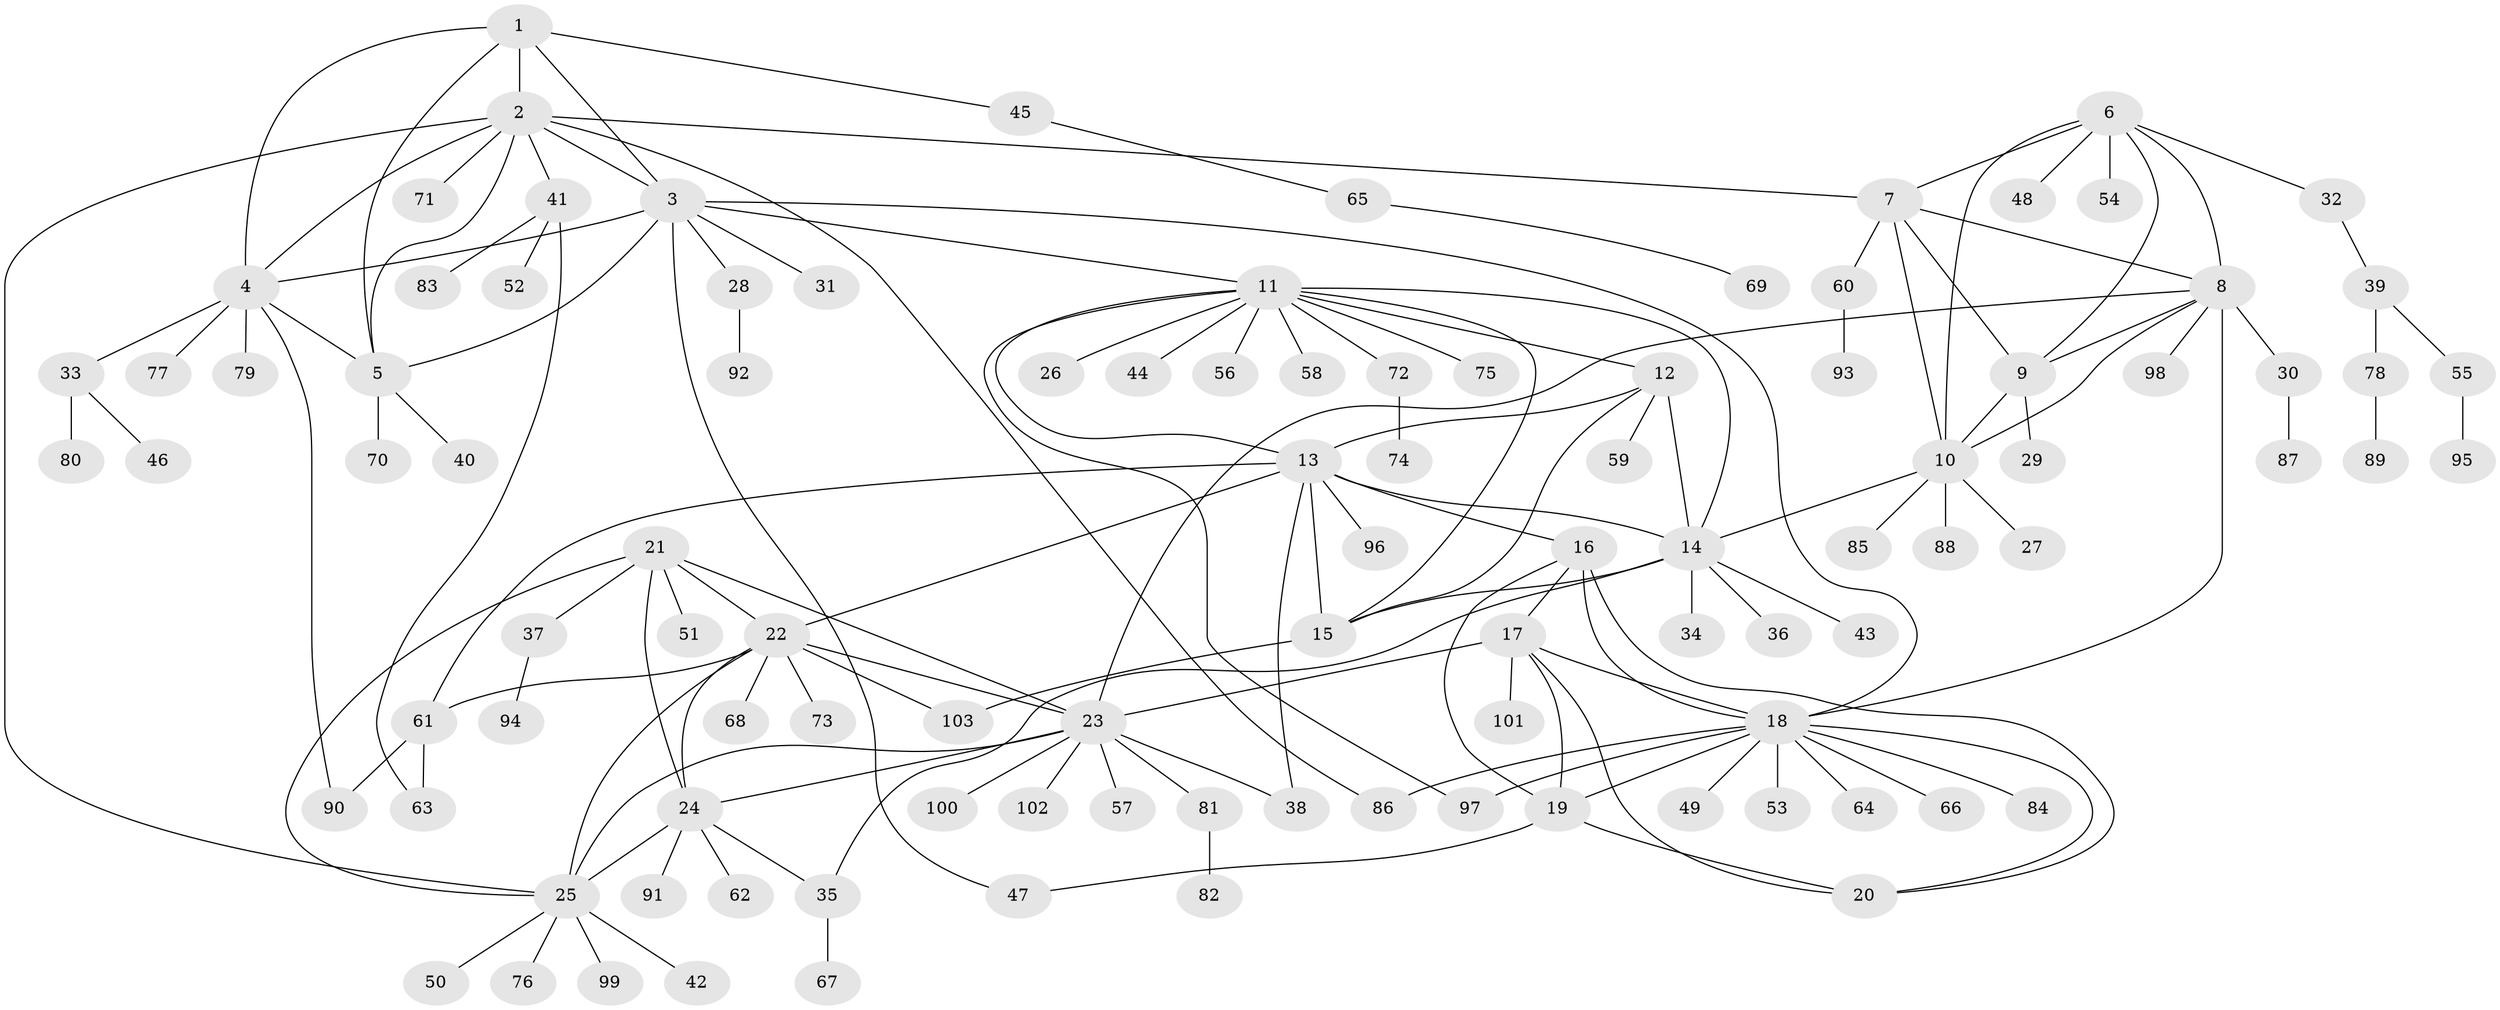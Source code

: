 // coarse degree distribution, {4: 0.04878048780487805, 3: 0.04878048780487805, 1: 0.8048780487804879, 9: 0.024390243902439025, 18: 0.024390243902439025, 6: 0.024390243902439025, 8: 0.024390243902439025}
// Generated by graph-tools (version 1.1) at 2025/59/03/04/25 21:59:09]
// undirected, 103 vertices, 147 edges
graph export_dot {
graph [start="1"]
  node [color=gray90,style=filled];
  1;
  2;
  3;
  4;
  5;
  6;
  7;
  8;
  9;
  10;
  11;
  12;
  13;
  14;
  15;
  16;
  17;
  18;
  19;
  20;
  21;
  22;
  23;
  24;
  25;
  26;
  27;
  28;
  29;
  30;
  31;
  32;
  33;
  34;
  35;
  36;
  37;
  38;
  39;
  40;
  41;
  42;
  43;
  44;
  45;
  46;
  47;
  48;
  49;
  50;
  51;
  52;
  53;
  54;
  55;
  56;
  57;
  58;
  59;
  60;
  61;
  62;
  63;
  64;
  65;
  66;
  67;
  68;
  69;
  70;
  71;
  72;
  73;
  74;
  75;
  76;
  77;
  78;
  79;
  80;
  81;
  82;
  83;
  84;
  85;
  86;
  87;
  88;
  89;
  90;
  91;
  92;
  93;
  94;
  95;
  96;
  97;
  98;
  99;
  100;
  101;
  102;
  103;
  1 -- 2;
  1 -- 3;
  1 -- 4;
  1 -- 5;
  1 -- 45;
  2 -- 3;
  2 -- 4;
  2 -- 5;
  2 -- 7;
  2 -- 25;
  2 -- 41;
  2 -- 71;
  2 -- 86;
  3 -- 4;
  3 -- 5;
  3 -- 11;
  3 -- 18;
  3 -- 28;
  3 -- 31;
  3 -- 47;
  4 -- 5;
  4 -- 33;
  4 -- 77;
  4 -- 79;
  4 -- 90;
  5 -- 40;
  5 -- 70;
  6 -- 7;
  6 -- 8;
  6 -- 9;
  6 -- 10;
  6 -- 32;
  6 -- 48;
  6 -- 54;
  7 -- 8;
  7 -- 9;
  7 -- 10;
  7 -- 60;
  8 -- 9;
  8 -- 10;
  8 -- 18;
  8 -- 23;
  8 -- 30;
  8 -- 98;
  9 -- 10;
  9 -- 29;
  10 -- 14;
  10 -- 27;
  10 -- 85;
  10 -- 88;
  11 -- 12;
  11 -- 13;
  11 -- 14;
  11 -- 15;
  11 -- 26;
  11 -- 44;
  11 -- 56;
  11 -- 58;
  11 -- 72;
  11 -- 75;
  11 -- 97;
  12 -- 13;
  12 -- 14;
  12 -- 15;
  12 -- 59;
  13 -- 14;
  13 -- 15;
  13 -- 16;
  13 -- 22;
  13 -- 38;
  13 -- 61;
  13 -- 96;
  14 -- 15;
  14 -- 34;
  14 -- 35;
  14 -- 36;
  14 -- 43;
  15 -- 103;
  16 -- 17;
  16 -- 18;
  16 -- 19;
  16 -- 20;
  17 -- 18;
  17 -- 19;
  17 -- 20;
  17 -- 23;
  17 -- 101;
  18 -- 19;
  18 -- 20;
  18 -- 49;
  18 -- 53;
  18 -- 64;
  18 -- 66;
  18 -- 84;
  18 -- 86;
  18 -- 97;
  19 -- 20;
  19 -- 47;
  21 -- 22;
  21 -- 23;
  21 -- 24;
  21 -- 25;
  21 -- 37;
  21 -- 51;
  22 -- 23;
  22 -- 24;
  22 -- 25;
  22 -- 61;
  22 -- 68;
  22 -- 73;
  22 -- 103;
  23 -- 24;
  23 -- 25;
  23 -- 38;
  23 -- 57;
  23 -- 81;
  23 -- 100;
  23 -- 102;
  24 -- 25;
  24 -- 35;
  24 -- 62;
  24 -- 91;
  25 -- 42;
  25 -- 50;
  25 -- 76;
  25 -- 99;
  28 -- 92;
  30 -- 87;
  32 -- 39;
  33 -- 46;
  33 -- 80;
  35 -- 67;
  37 -- 94;
  39 -- 55;
  39 -- 78;
  41 -- 52;
  41 -- 63;
  41 -- 83;
  45 -- 65;
  55 -- 95;
  60 -- 93;
  61 -- 63;
  61 -- 90;
  65 -- 69;
  72 -- 74;
  78 -- 89;
  81 -- 82;
}
